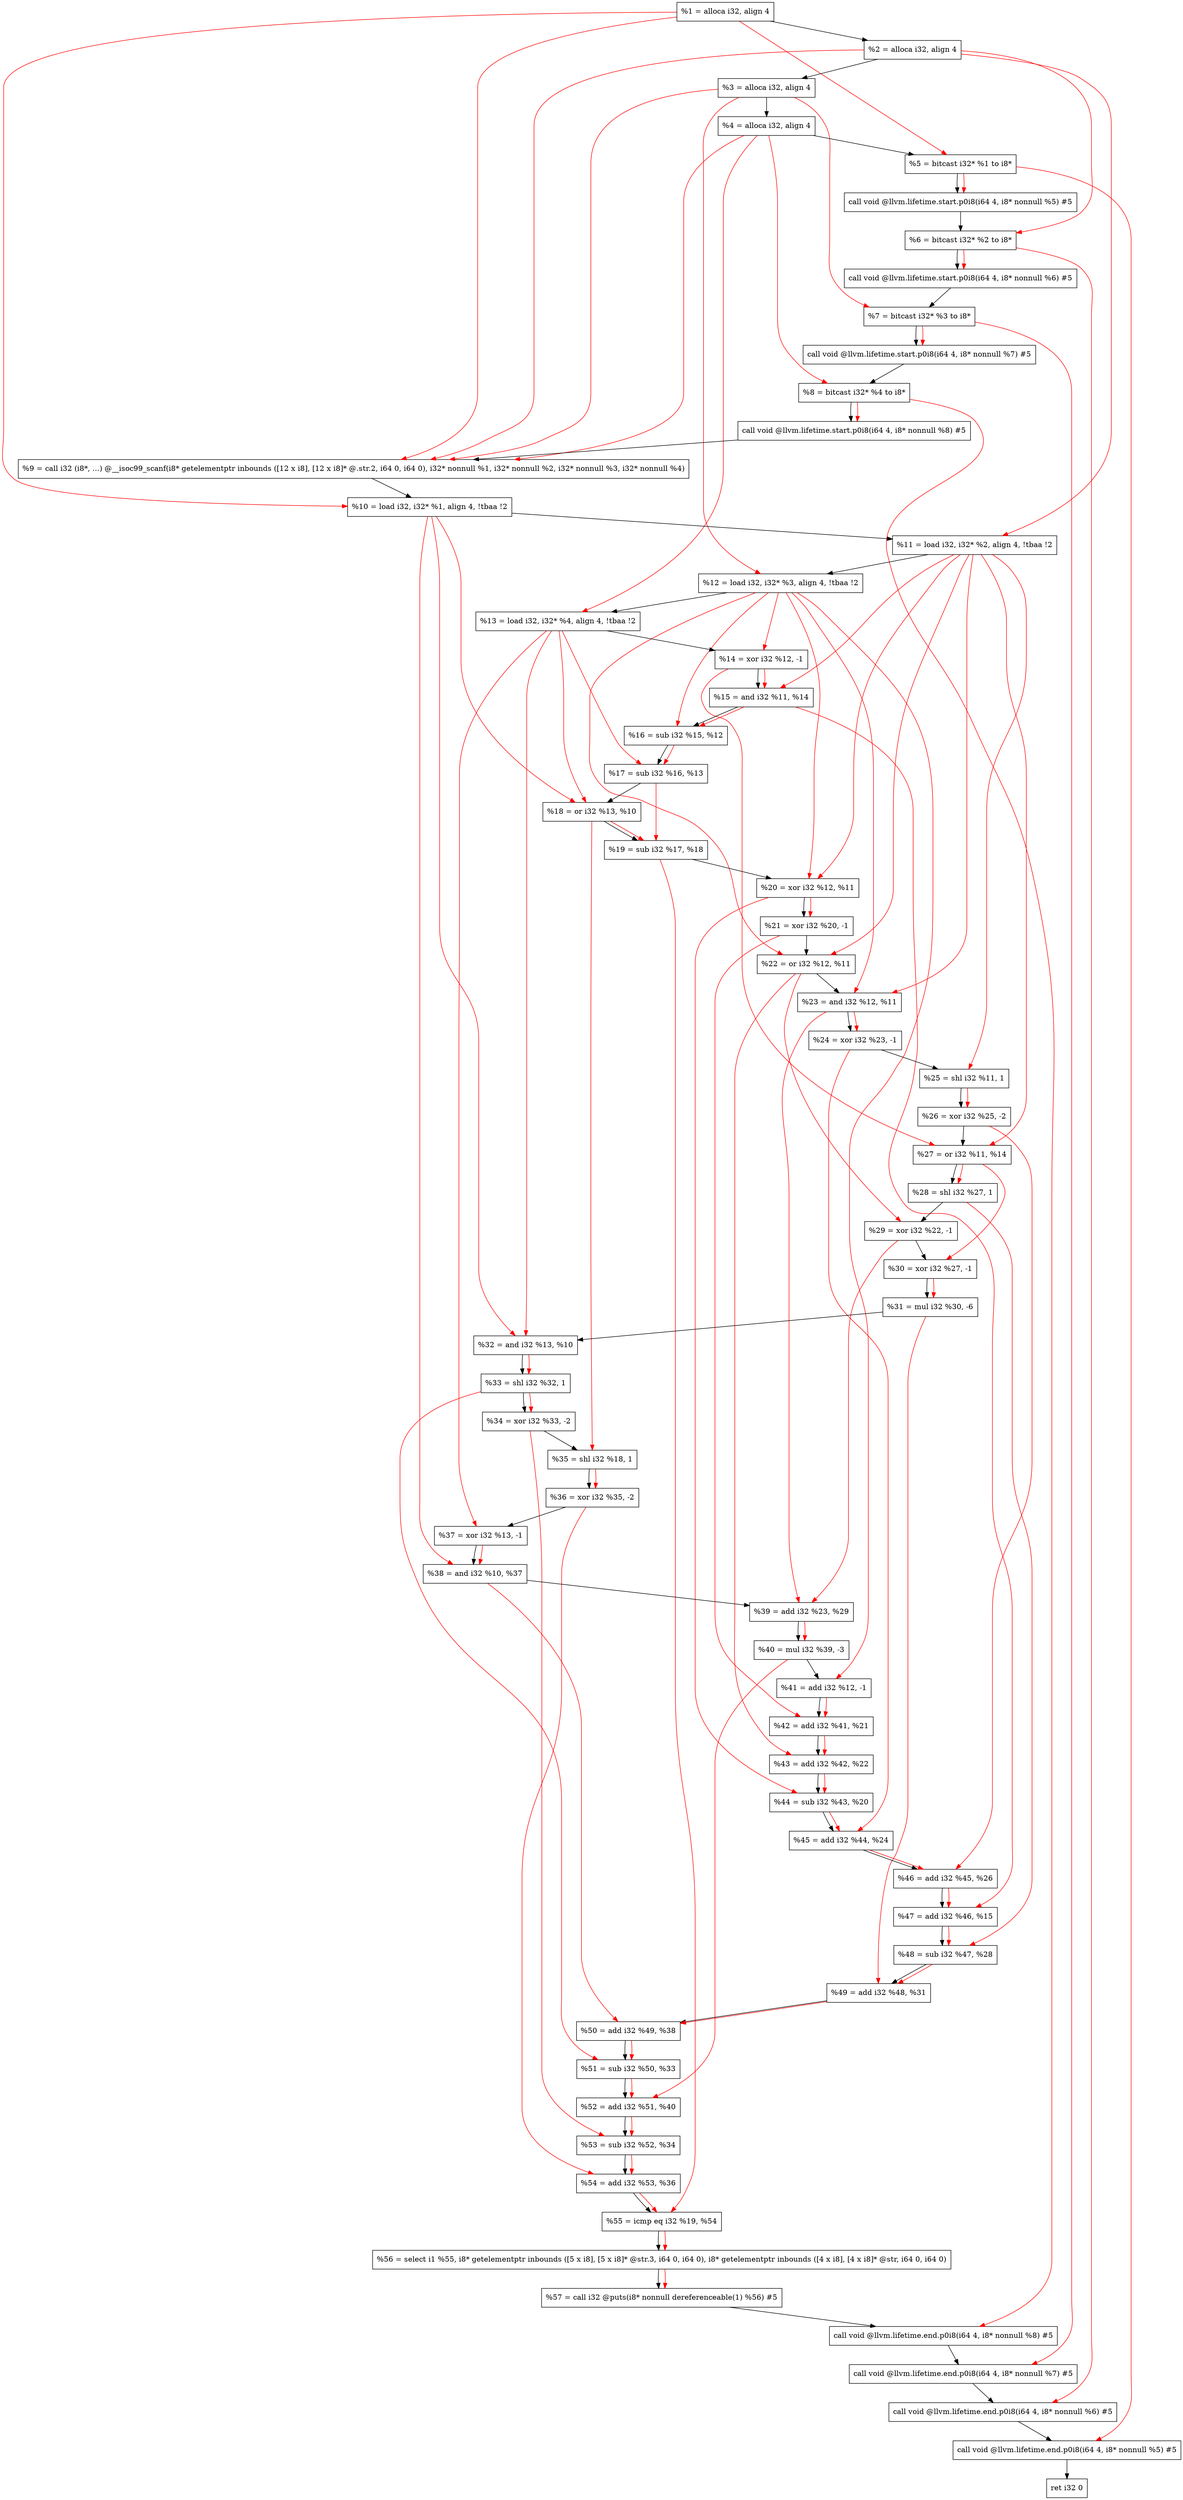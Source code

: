 digraph "DFG for'main' function" {
	Node0x1597cf8[shape=record, label="  %1 = alloca i32, align 4"];
	Node0x1597d78[shape=record, label="  %2 = alloca i32, align 4"];
	Node0x1597e08[shape=record, label="  %3 = alloca i32, align 4"];
	Node0x1597e68[shape=record, label="  %4 = alloca i32, align 4"];
	Node0x1597f18[shape=record, label="  %5 = bitcast i32* %1 to i8*"];
	Node0x1598348[shape=record, label="  call void @llvm.lifetime.start.p0i8(i64 4, i8* nonnull %5) #5"];
	Node0x1598428[shape=record, label="  %6 = bitcast i32* %2 to i8*"];
	Node0x1598528[shape=record, label="  call void @llvm.lifetime.start.p0i8(i64 4, i8* nonnull %6) #5"];
	Node0x15985e8[shape=record, label="  %7 = bitcast i32* %3 to i8*"];
	Node0x1598698[shape=record, label="  call void @llvm.lifetime.start.p0i8(i64 4, i8* nonnull %7) #5"];
	Node0x1598758[shape=record, label="  %8 = bitcast i32* %4 to i8*"];
	Node0x1598808[shape=record, label="  call void @llvm.lifetime.start.p0i8(i64 4, i8* nonnull %8) #5"];
	Node0x1592ba0[shape=record, label="  %9 = call i32 (i8*, ...) @__isoc99_scanf(i8* getelementptr inbounds ([12 x i8], [12 x i8]* @.str.2, i64 0, i64 0), i32* nonnull %1, i32* nonnull %2, i32* nonnull %3, i32* nonnull %4)"];
	Node0x1598a08[shape=record, label="  %10 = load i32, i32* %1, align 4, !tbaa !2"];
	Node0x1599978[shape=record, label="  %11 = load i32, i32* %2, align 4, !tbaa !2"];
	Node0x1599fe8[shape=record, label="  %12 = load i32, i32* %3, align 4, !tbaa !2"];
	Node0x159a048[shape=record, label="  %13 = load i32, i32* %4, align 4, !tbaa !2"];
	Node0x159a0c0[shape=record, label="  %14 = xor i32 %12, -1"];
	Node0x159a130[shape=record, label="  %15 = and i32 %11, %14"];
	Node0x159a1a0[shape=record, label="  %16 = sub i32 %15, %12"];
	Node0x159a210[shape=record, label="  %17 = sub i32 %16, %13"];
	Node0x159a280[shape=record, label="  %18 = or i32 %13, %10"];
	Node0x159a2f0[shape=record, label="  %19 = sub i32 %17, %18"];
	Node0x159a360[shape=record, label="  %20 = xor i32 %12, %11"];
	Node0x159a3d0[shape=record, label="  %21 = xor i32 %20, -1"];
	Node0x159a440[shape=record, label="  %22 = or i32 %12, %11"];
	Node0x159a4b0[shape=record, label="  %23 = and i32 %12, %11"];
	Node0x159a520[shape=record, label="  %24 = xor i32 %23, -1"];
	Node0x159a590[shape=record, label="  %25 = shl i32 %11, 1"];
	Node0x159a600[shape=record, label="  %26 = xor i32 %25, -2"];
	Node0x159a670[shape=record, label="  %27 = or i32 %11, %14"];
	Node0x159a6e0[shape=record, label="  %28 = shl i32 %27, 1"];
	Node0x159a750[shape=record, label="  %29 = xor i32 %22, -1"];
	Node0x159a7c0[shape=record, label="  %30 = xor i32 %27, -1"];
	Node0x159a830[shape=record, label="  %31 = mul i32 %30, -6"];
	Node0x159a8a0[shape=record, label="  %32 = and i32 %13, %10"];
	Node0x159a910[shape=record, label="  %33 = shl i32 %32, 1"];
	Node0x159a980[shape=record, label="  %34 = xor i32 %33, -2"];
	Node0x159a9f0[shape=record, label="  %35 = shl i32 %18, 1"];
	Node0x159aa60[shape=record, label="  %36 = xor i32 %35, -2"];
	Node0x159aad0[shape=record, label="  %37 = xor i32 %13, -1"];
	Node0x159ab40[shape=record, label="  %38 = and i32 %10, %37"];
	Node0x159abb0[shape=record, label="  %39 = add i32 %23, %29"];
	Node0x159ac20[shape=record, label="  %40 = mul i32 %39, -3"];
	Node0x159ac90[shape=record, label="  %41 = add i32 %12, -1"];
	Node0x159ad00[shape=record, label="  %42 = add i32 %41, %21"];
	Node0x159ad70[shape=record, label="  %43 = add i32 %42, %22"];
	Node0x159ade0[shape=record, label="  %44 = sub i32 %43, %20"];
	Node0x159ae50[shape=record, label="  %45 = add i32 %44, %24"];
	Node0x159aec0[shape=record, label="  %46 = add i32 %45, %26"];
	Node0x159af30[shape=record, label="  %47 = add i32 %46, %15"];
	Node0x159afa0[shape=record, label="  %48 = sub i32 %47, %28"];
	Node0x159b010[shape=record, label="  %49 = add i32 %48, %31"];
	Node0x159b080[shape=record, label="  %50 = add i32 %49, %38"];
	Node0x159b0f0[shape=record, label="  %51 = sub i32 %50, %33"];
	Node0x159b160[shape=record, label="  %52 = add i32 %51, %40"];
	Node0x159b1d0[shape=record, label="  %53 = sub i32 %52, %34"];
	Node0x159b240[shape=record, label="  %54 = add i32 %53, %36"];
	Node0x159b2b0[shape=record, label="  %55 = icmp eq i32 %19, %54"];
	Node0x15378b8[shape=record, label="  %56 = select i1 %55, i8* getelementptr inbounds ([5 x i8], [5 x i8]* @str.3, i64 0, i64 0), i8* getelementptr inbounds ([4 x i8], [4 x i8]* @str, i64 0, i64 0)"];
	Node0x159b340[shape=record, label="  %57 = call i32 @puts(i8* nonnull dereferenceable(1) %56) #5"];
	Node0x159b5e8[shape=record, label="  call void @llvm.lifetime.end.p0i8(i64 4, i8* nonnull %8) #5"];
	Node0x159b748[shape=record, label="  call void @llvm.lifetime.end.p0i8(i64 4, i8* nonnull %7) #5"];
	Node0x159b858[shape=record, label="  call void @llvm.lifetime.end.p0i8(i64 4, i8* nonnull %6) #5"];
	Node0x159b968[shape=record, label="  call void @llvm.lifetime.end.p0i8(i64 4, i8* nonnull %5) #5"];
	Node0x159ba28[shape=record, label="  ret i32 0"];
	Node0x1597cf8 -> Node0x1597d78;
	Node0x1597d78 -> Node0x1597e08;
	Node0x1597e08 -> Node0x1597e68;
	Node0x1597e68 -> Node0x1597f18;
	Node0x1597f18 -> Node0x1598348;
	Node0x1598348 -> Node0x1598428;
	Node0x1598428 -> Node0x1598528;
	Node0x1598528 -> Node0x15985e8;
	Node0x15985e8 -> Node0x1598698;
	Node0x1598698 -> Node0x1598758;
	Node0x1598758 -> Node0x1598808;
	Node0x1598808 -> Node0x1592ba0;
	Node0x1592ba0 -> Node0x1598a08;
	Node0x1598a08 -> Node0x1599978;
	Node0x1599978 -> Node0x1599fe8;
	Node0x1599fe8 -> Node0x159a048;
	Node0x159a048 -> Node0x159a0c0;
	Node0x159a0c0 -> Node0x159a130;
	Node0x159a130 -> Node0x159a1a0;
	Node0x159a1a0 -> Node0x159a210;
	Node0x159a210 -> Node0x159a280;
	Node0x159a280 -> Node0x159a2f0;
	Node0x159a2f0 -> Node0x159a360;
	Node0x159a360 -> Node0x159a3d0;
	Node0x159a3d0 -> Node0x159a440;
	Node0x159a440 -> Node0x159a4b0;
	Node0x159a4b0 -> Node0x159a520;
	Node0x159a520 -> Node0x159a590;
	Node0x159a590 -> Node0x159a600;
	Node0x159a600 -> Node0x159a670;
	Node0x159a670 -> Node0x159a6e0;
	Node0x159a6e0 -> Node0x159a750;
	Node0x159a750 -> Node0x159a7c0;
	Node0x159a7c0 -> Node0x159a830;
	Node0x159a830 -> Node0x159a8a0;
	Node0x159a8a0 -> Node0x159a910;
	Node0x159a910 -> Node0x159a980;
	Node0x159a980 -> Node0x159a9f0;
	Node0x159a9f0 -> Node0x159aa60;
	Node0x159aa60 -> Node0x159aad0;
	Node0x159aad0 -> Node0x159ab40;
	Node0x159ab40 -> Node0x159abb0;
	Node0x159abb0 -> Node0x159ac20;
	Node0x159ac20 -> Node0x159ac90;
	Node0x159ac90 -> Node0x159ad00;
	Node0x159ad00 -> Node0x159ad70;
	Node0x159ad70 -> Node0x159ade0;
	Node0x159ade0 -> Node0x159ae50;
	Node0x159ae50 -> Node0x159aec0;
	Node0x159aec0 -> Node0x159af30;
	Node0x159af30 -> Node0x159afa0;
	Node0x159afa0 -> Node0x159b010;
	Node0x159b010 -> Node0x159b080;
	Node0x159b080 -> Node0x159b0f0;
	Node0x159b0f0 -> Node0x159b160;
	Node0x159b160 -> Node0x159b1d0;
	Node0x159b1d0 -> Node0x159b240;
	Node0x159b240 -> Node0x159b2b0;
	Node0x159b2b0 -> Node0x15378b8;
	Node0x15378b8 -> Node0x159b340;
	Node0x159b340 -> Node0x159b5e8;
	Node0x159b5e8 -> Node0x159b748;
	Node0x159b748 -> Node0x159b858;
	Node0x159b858 -> Node0x159b968;
	Node0x159b968 -> Node0x159ba28;
edge [color=red]
	Node0x1597cf8 -> Node0x1597f18;
	Node0x1597f18 -> Node0x1598348;
	Node0x1597d78 -> Node0x1598428;
	Node0x1598428 -> Node0x1598528;
	Node0x1597e08 -> Node0x15985e8;
	Node0x15985e8 -> Node0x1598698;
	Node0x1597e68 -> Node0x1598758;
	Node0x1598758 -> Node0x1598808;
	Node0x1597cf8 -> Node0x1592ba0;
	Node0x1597d78 -> Node0x1592ba0;
	Node0x1597e08 -> Node0x1592ba0;
	Node0x1597e68 -> Node0x1592ba0;
	Node0x1597cf8 -> Node0x1598a08;
	Node0x1597d78 -> Node0x1599978;
	Node0x1597e08 -> Node0x1599fe8;
	Node0x1597e68 -> Node0x159a048;
	Node0x1599fe8 -> Node0x159a0c0;
	Node0x1599978 -> Node0x159a130;
	Node0x159a0c0 -> Node0x159a130;
	Node0x159a130 -> Node0x159a1a0;
	Node0x1599fe8 -> Node0x159a1a0;
	Node0x159a1a0 -> Node0x159a210;
	Node0x159a048 -> Node0x159a210;
	Node0x159a048 -> Node0x159a280;
	Node0x1598a08 -> Node0x159a280;
	Node0x159a210 -> Node0x159a2f0;
	Node0x159a280 -> Node0x159a2f0;
	Node0x1599fe8 -> Node0x159a360;
	Node0x1599978 -> Node0x159a360;
	Node0x159a360 -> Node0x159a3d0;
	Node0x1599fe8 -> Node0x159a440;
	Node0x1599978 -> Node0x159a440;
	Node0x1599fe8 -> Node0x159a4b0;
	Node0x1599978 -> Node0x159a4b0;
	Node0x159a4b0 -> Node0x159a520;
	Node0x1599978 -> Node0x159a590;
	Node0x159a590 -> Node0x159a600;
	Node0x1599978 -> Node0x159a670;
	Node0x159a0c0 -> Node0x159a670;
	Node0x159a670 -> Node0x159a6e0;
	Node0x159a440 -> Node0x159a750;
	Node0x159a670 -> Node0x159a7c0;
	Node0x159a7c0 -> Node0x159a830;
	Node0x159a048 -> Node0x159a8a0;
	Node0x1598a08 -> Node0x159a8a0;
	Node0x159a8a0 -> Node0x159a910;
	Node0x159a910 -> Node0x159a980;
	Node0x159a280 -> Node0x159a9f0;
	Node0x159a9f0 -> Node0x159aa60;
	Node0x159a048 -> Node0x159aad0;
	Node0x1598a08 -> Node0x159ab40;
	Node0x159aad0 -> Node0x159ab40;
	Node0x159a4b0 -> Node0x159abb0;
	Node0x159a750 -> Node0x159abb0;
	Node0x159abb0 -> Node0x159ac20;
	Node0x1599fe8 -> Node0x159ac90;
	Node0x159ac90 -> Node0x159ad00;
	Node0x159a3d0 -> Node0x159ad00;
	Node0x159ad00 -> Node0x159ad70;
	Node0x159a440 -> Node0x159ad70;
	Node0x159ad70 -> Node0x159ade0;
	Node0x159a360 -> Node0x159ade0;
	Node0x159ade0 -> Node0x159ae50;
	Node0x159a520 -> Node0x159ae50;
	Node0x159ae50 -> Node0x159aec0;
	Node0x159a600 -> Node0x159aec0;
	Node0x159aec0 -> Node0x159af30;
	Node0x159a130 -> Node0x159af30;
	Node0x159af30 -> Node0x159afa0;
	Node0x159a6e0 -> Node0x159afa0;
	Node0x159afa0 -> Node0x159b010;
	Node0x159a830 -> Node0x159b010;
	Node0x159b010 -> Node0x159b080;
	Node0x159ab40 -> Node0x159b080;
	Node0x159b080 -> Node0x159b0f0;
	Node0x159a910 -> Node0x159b0f0;
	Node0x159b0f0 -> Node0x159b160;
	Node0x159ac20 -> Node0x159b160;
	Node0x159b160 -> Node0x159b1d0;
	Node0x159a980 -> Node0x159b1d0;
	Node0x159b1d0 -> Node0x159b240;
	Node0x159aa60 -> Node0x159b240;
	Node0x159a2f0 -> Node0x159b2b0;
	Node0x159b240 -> Node0x159b2b0;
	Node0x159b2b0 -> Node0x15378b8;
	Node0x15378b8 -> Node0x159b340;
	Node0x1598758 -> Node0x159b5e8;
	Node0x15985e8 -> Node0x159b748;
	Node0x1598428 -> Node0x159b858;
	Node0x1597f18 -> Node0x159b968;
}

